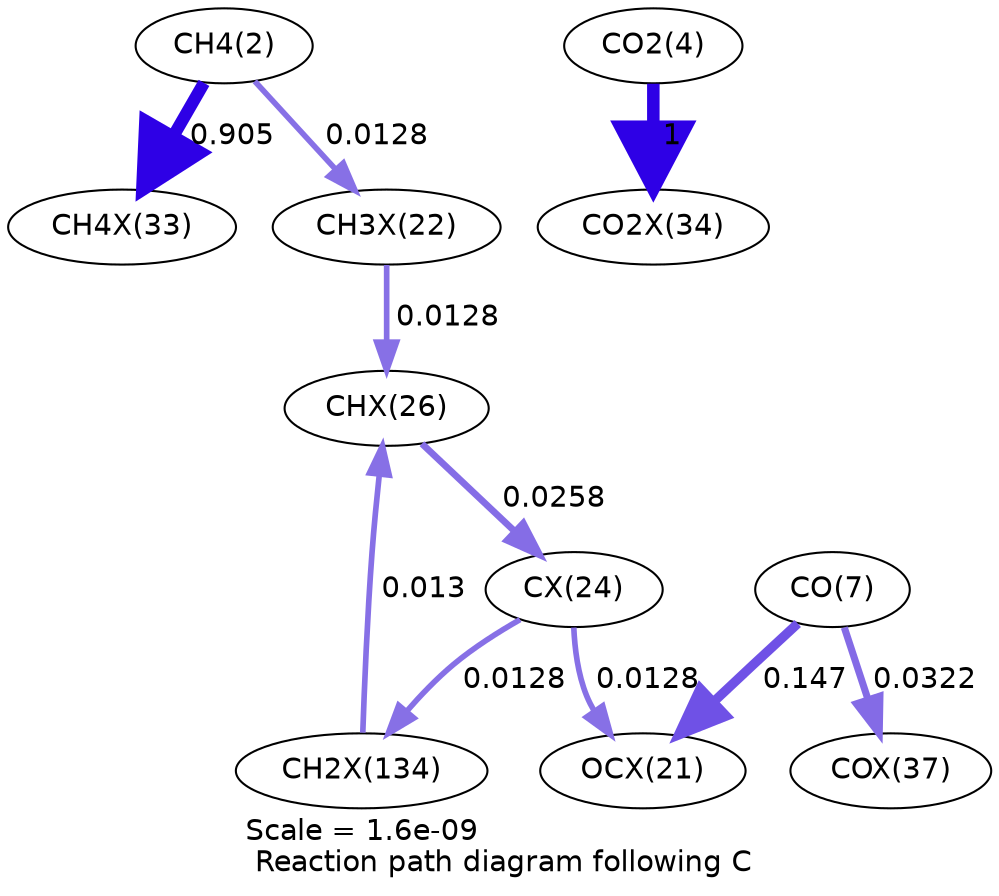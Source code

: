 digraph reaction_paths {
center=1;
s4 -> s31[fontname="Helvetica", penwidth=5.92, arrowsize=2.96, color="0.7, 1.4, 0.9"
, label=" 0.905"];
s4 -> s25[fontname="Helvetica", penwidth=2.71, arrowsize=1.36, color="0.7, 0.513, 0.9"
, label=" 0.0128"];
s25 -> s29[fontname="Helvetica", penwidth=2.71, arrowsize=1.36, color="0.7, 0.513, 0.9"
, label=" 0.0128"];
s37 -> s29[fontname="Helvetica", penwidth=2.72, arrowsize=1.36, color="0.7, 0.513, 0.9"
, label=" 0.013"];
s27 -> s37[fontname="Helvetica", penwidth=2.71, arrowsize=1.36, color="0.7, 0.513, 0.9"
, label=" 0.0128"];
s29 -> s27[fontname="Helvetica", penwidth=3.24, arrowsize=1.62, color="0.7, 0.526, 0.9"
, label=" 0.0258"];
s27 -> s24[fontname="Helvetica", penwidth=2.71, arrowsize=1.36, color="0.7, 0.513, 0.9"
, label=" 0.0128"];
s9 -> s24[fontname="Helvetica", penwidth=4.55, arrowsize=2.28, color="0.7, 0.647, 0.9"
, label=" 0.147"];
s9 -> s35[fontname="Helvetica", penwidth=3.41, arrowsize=1.7, color="0.7, 0.532, 0.9"
, label=" 0.0322"];
s6 -> s32[fontname="Helvetica", penwidth=6, arrowsize=3, color="0.7, 1.5, 0.9"
, label=" 1"];
s4 [ fontname="Helvetica", label="CH4(2)"];
s6 [ fontname="Helvetica", label="CO2(4)"];
s9 [ fontname="Helvetica", label="CO(7)"];
s24 [ fontname="Helvetica", label="OCX(21)"];
s25 [ fontname="Helvetica", label="CH3X(22)"];
s27 [ fontname="Helvetica", label="CX(24)"];
s29 [ fontname="Helvetica", label="CHX(26)"];
s31 [ fontname="Helvetica", label="CH4X(33)"];
s32 [ fontname="Helvetica", label="CO2X(34)"];
s35 [ fontname="Helvetica", label="COX(37)"];
s37 [ fontname="Helvetica", label="CH2X(134)"];
 label = "Scale = 1.6e-09\l Reaction path diagram following C";
 fontname = "Helvetica";
}
